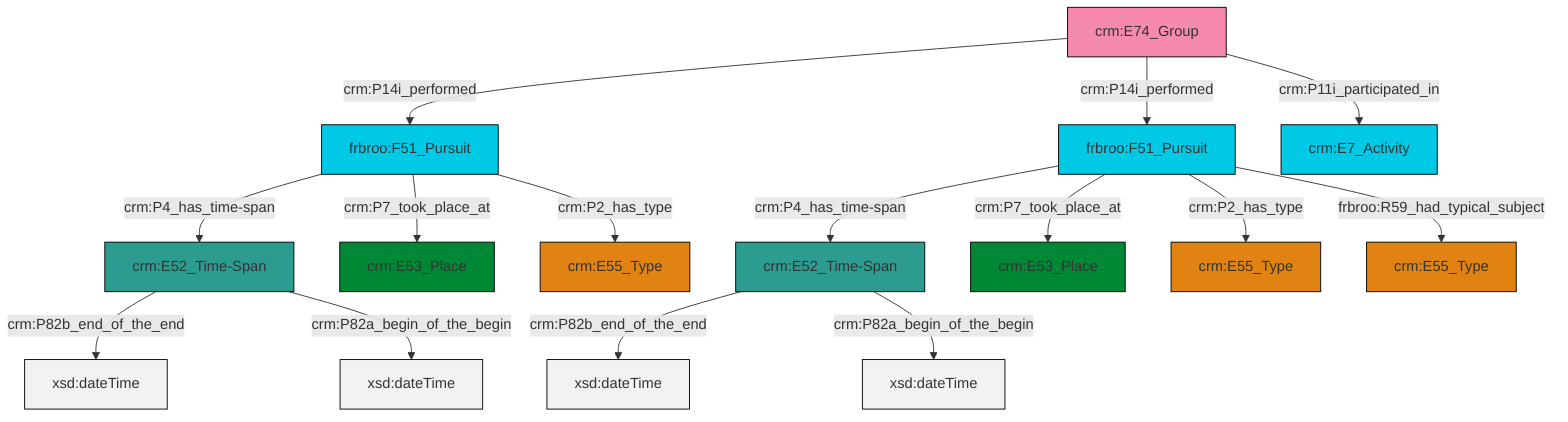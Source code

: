 graph TD
classDef Literal fill:#f2f2f2,stroke:#000000;
classDef CRM_Entity fill:#FFFFFF,stroke:#000000;
classDef Temporal_Entity fill:#00C9E6, stroke:#000000;
classDef Type fill:#E18312, stroke:#000000;
classDef Time-Span fill:#2C9C91, stroke:#000000;
classDef Appellation fill:#FFEB7F, stroke:#000000;
classDef Place fill:#008836, stroke:#000000;
classDef Persistent_Item fill:#B266B2, stroke:#000000;
classDef Conceptual_Object fill:#FFD700, stroke:#000000;
classDef Physical_Thing fill:#D2B48C, stroke:#000000;
classDef Actor fill:#f58aad, stroke:#000000;
classDef PC_Classes fill:#4ce600, stroke:#000000;
classDef Multi fill:#cccccc,stroke:#000000;

0["crm:E52_Time-Span"]:::Time-Span -->|crm:P82b_end_of_the_end| 1[xsd:dateTime]:::Literal
2["frbroo:F51_Pursuit"]:::Temporal_Entity -->|crm:P4_has_time-span| 3["crm:E52_Time-Span"]:::Time-Span
2["frbroo:F51_Pursuit"]:::Temporal_Entity -->|crm:P7_took_place_at| 5["crm:E53_Place"]:::Place
2["frbroo:F51_Pursuit"]:::Temporal_Entity -->|crm:P2_has_type| 6["crm:E55_Type"]:::Type
7["crm:E74_Group"]:::Actor -->|crm:P14i_performed| 11["frbroo:F51_Pursuit"]:::Temporal_Entity
7["crm:E74_Group"]:::Actor -->|crm:P14i_performed| 2["frbroo:F51_Pursuit"]:::Temporal_Entity
11["frbroo:F51_Pursuit"]:::Temporal_Entity -->|crm:P4_has_time-span| 0["crm:E52_Time-Span"]:::Time-Span
0["crm:E52_Time-Span"]:::Time-Span -->|crm:P82a_begin_of_the_begin| 15[xsd:dateTime]:::Literal
7["crm:E74_Group"]:::Actor -->|crm:P11i_participated_in| 16["crm:E7_Activity"]:::Temporal_Entity
11["frbroo:F51_Pursuit"]:::Temporal_Entity -->|crm:P7_took_place_at| 17["crm:E53_Place"]:::Place
11["frbroo:F51_Pursuit"]:::Temporal_Entity -->|crm:P2_has_type| 18["crm:E55_Type"]:::Type
3["crm:E52_Time-Span"]:::Time-Span -->|crm:P82b_end_of_the_end| 26[xsd:dateTime]:::Literal
2["frbroo:F51_Pursuit"]:::Temporal_Entity -->|frbroo:R59_had_typical_subject| 20["crm:E55_Type"]:::Type
3["crm:E52_Time-Span"]:::Time-Span -->|crm:P82a_begin_of_the_begin| 27[xsd:dateTime]:::Literal